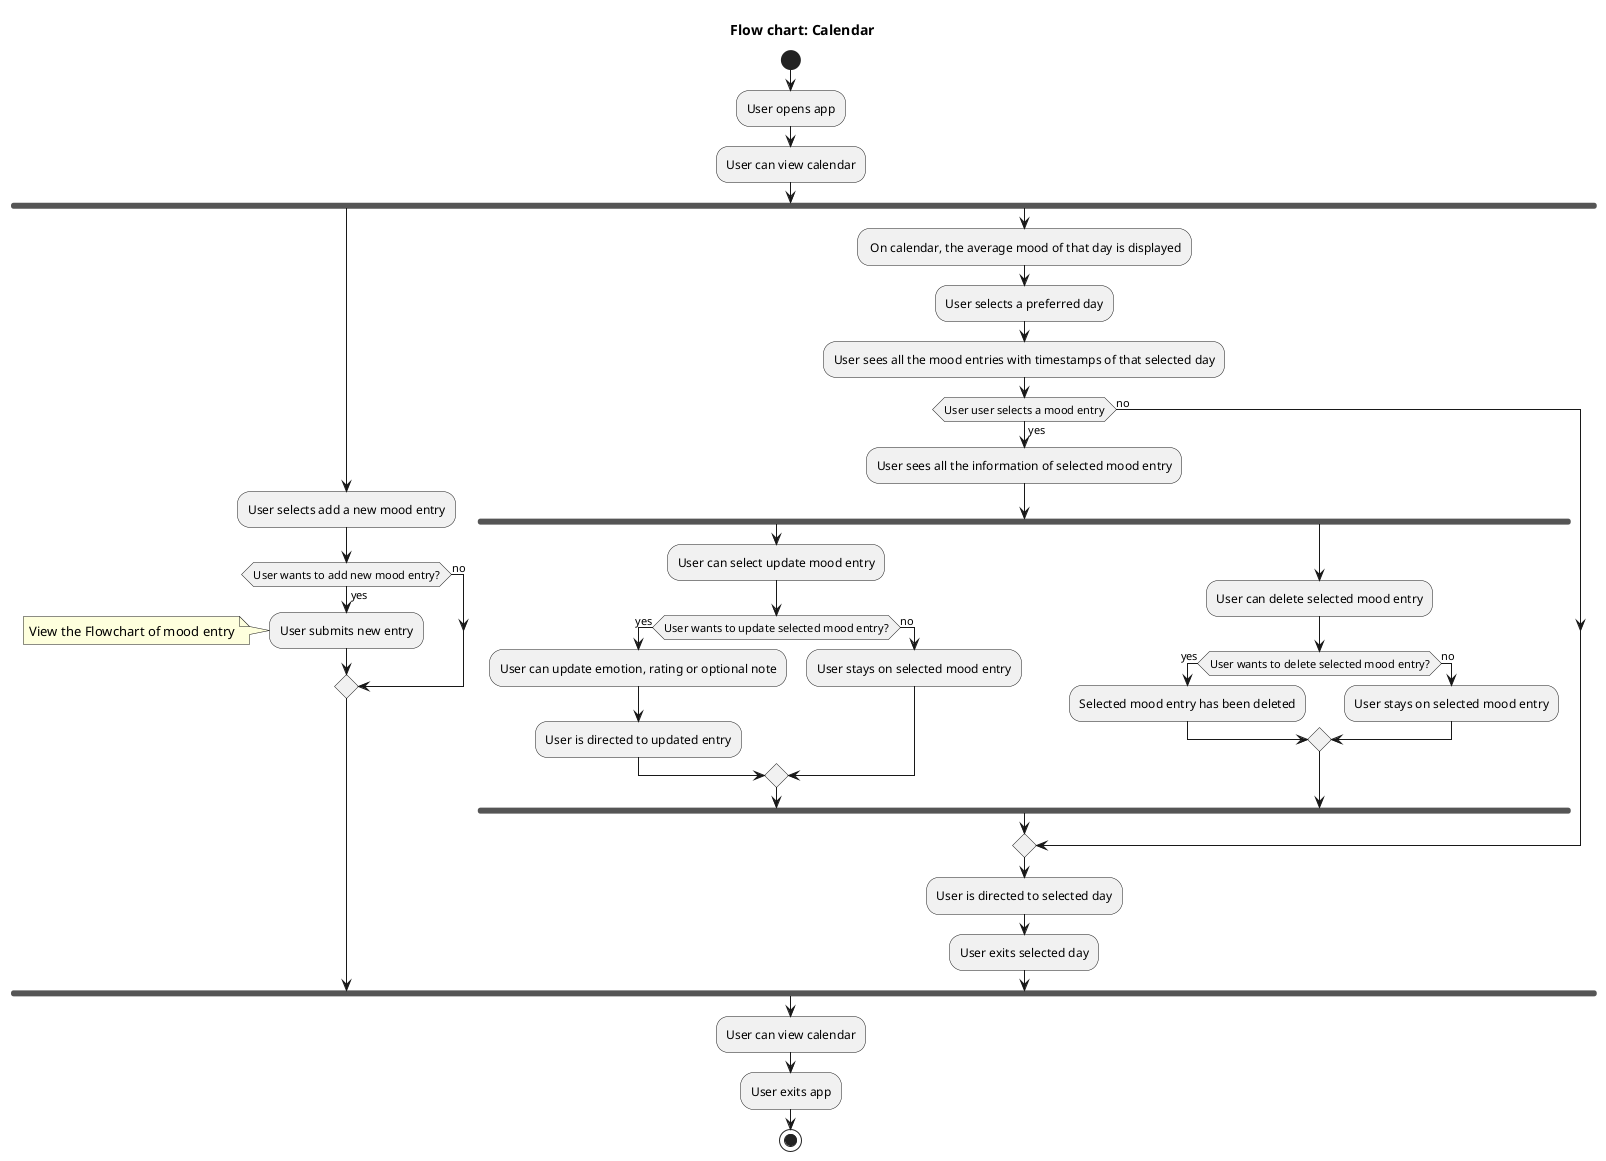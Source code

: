 @startuml

title: Flow chart: Calendar

start

:User opens app;
:User can view calendar;

fork
    :User selects add a new mood entry;
        if (User wants to add new mood entry?) is (yes) then
          :User submits new entry;

          note: View the Flowchart of mood entry
        else (no)

        endif

        fork again
        : On calendar, the average mood of that day is displayed;

            :User selects a preferred day;
            :User sees all the mood entries with timestamps of that selected day;
            if (User user selects a mood entry) then (yes)
                :User sees all the information of selected mood entry;

               fork
               :User can select update mood entry;
               if (User wants to update selected mood entry?) is (yes) then
                :User can update emotion, rating or optional note;
                :User is directed to updated entry;
               else (no)
                :User stays on selected mood entry;
               endif

              fork again
              :User can delete selected mood entry;
              if (User wants to delete selected mood entry?) is (yes) then
                :Selected mood entry has been deleted;
              else (no)
                :User stays on selected mood entry;
              endif
        end fork

        else (no)
    endif

    :User is directed to selected day;
    :User exits selected day;

 end fork

 :User can view calendar;
 :User exits app;
 stop
@enduml
